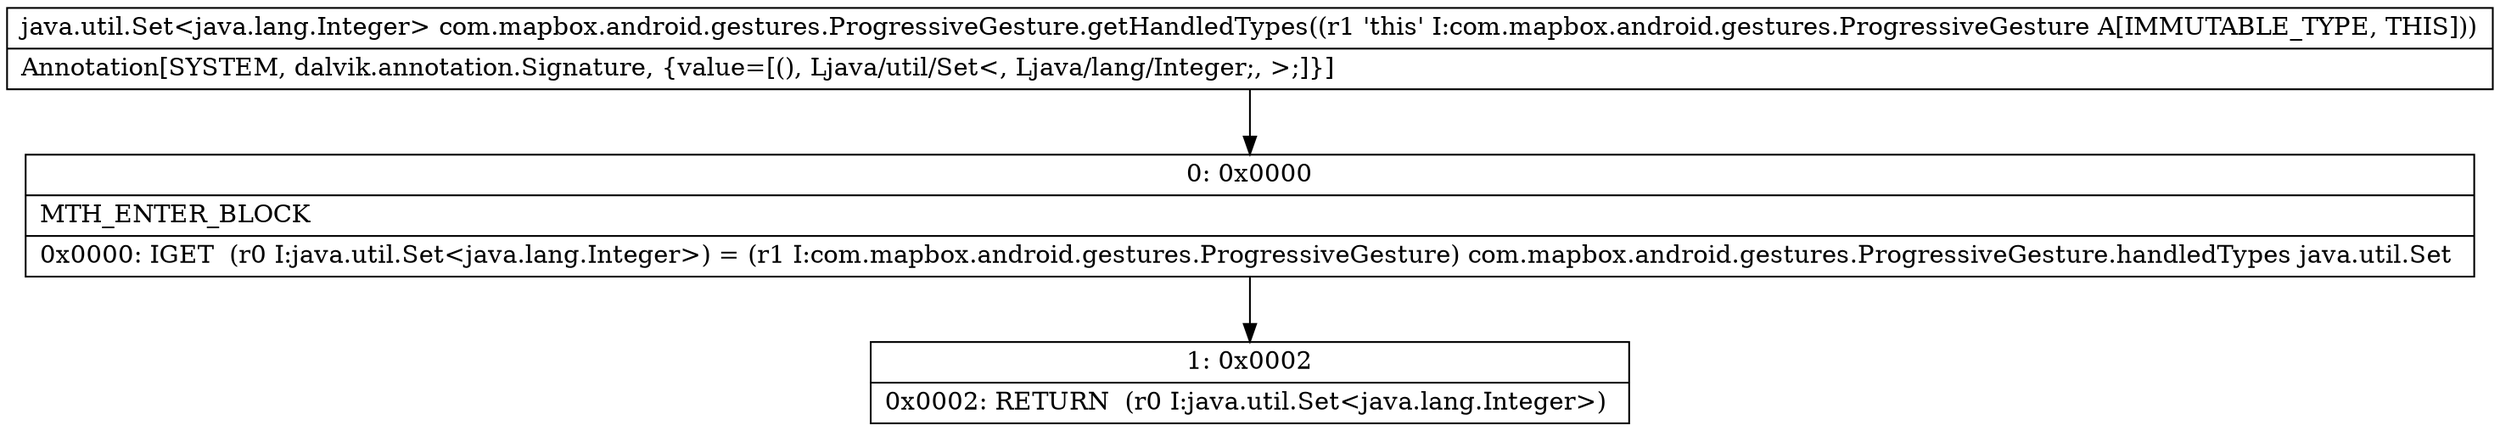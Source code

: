 digraph "CFG forcom.mapbox.android.gestures.ProgressiveGesture.getHandledTypes()Ljava\/util\/Set;" {
Node_0 [shape=record,label="{0\:\ 0x0000|MTH_ENTER_BLOCK\l|0x0000: IGET  (r0 I:java.util.Set\<java.lang.Integer\>) = (r1 I:com.mapbox.android.gestures.ProgressiveGesture) com.mapbox.android.gestures.ProgressiveGesture.handledTypes java.util.Set \l}"];
Node_1 [shape=record,label="{1\:\ 0x0002|0x0002: RETURN  (r0 I:java.util.Set\<java.lang.Integer\>) \l}"];
MethodNode[shape=record,label="{java.util.Set\<java.lang.Integer\> com.mapbox.android.gestures.ProgressiveGesture.getHandledTypes((r1 'this' I:com.mapbox.android.gestures.ProgressiveGesture A[IMMUTABLE_TYPE, THIS]))  | Annotation[SYSTEM, dalvik.annotation.Signature, \{value=[(), Ljava\/util\/Set\<, Ljava\/lang\/Integer;, \>;]\}]\l}"];
MethodNode -> Node_0;
Node_0 -> Node_1;
}

